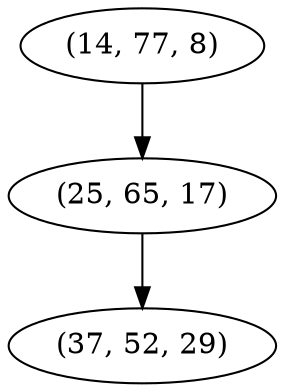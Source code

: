 digraph tree {
    "(14, 77, 8)";
    "(25, 65, 17)";
    "(37, 52, 29)";
    "(14, 77, 8)" -> "(25, 65, 17)";
    "(25, 65, 17)" -> "(37, 52, 29)";
}
